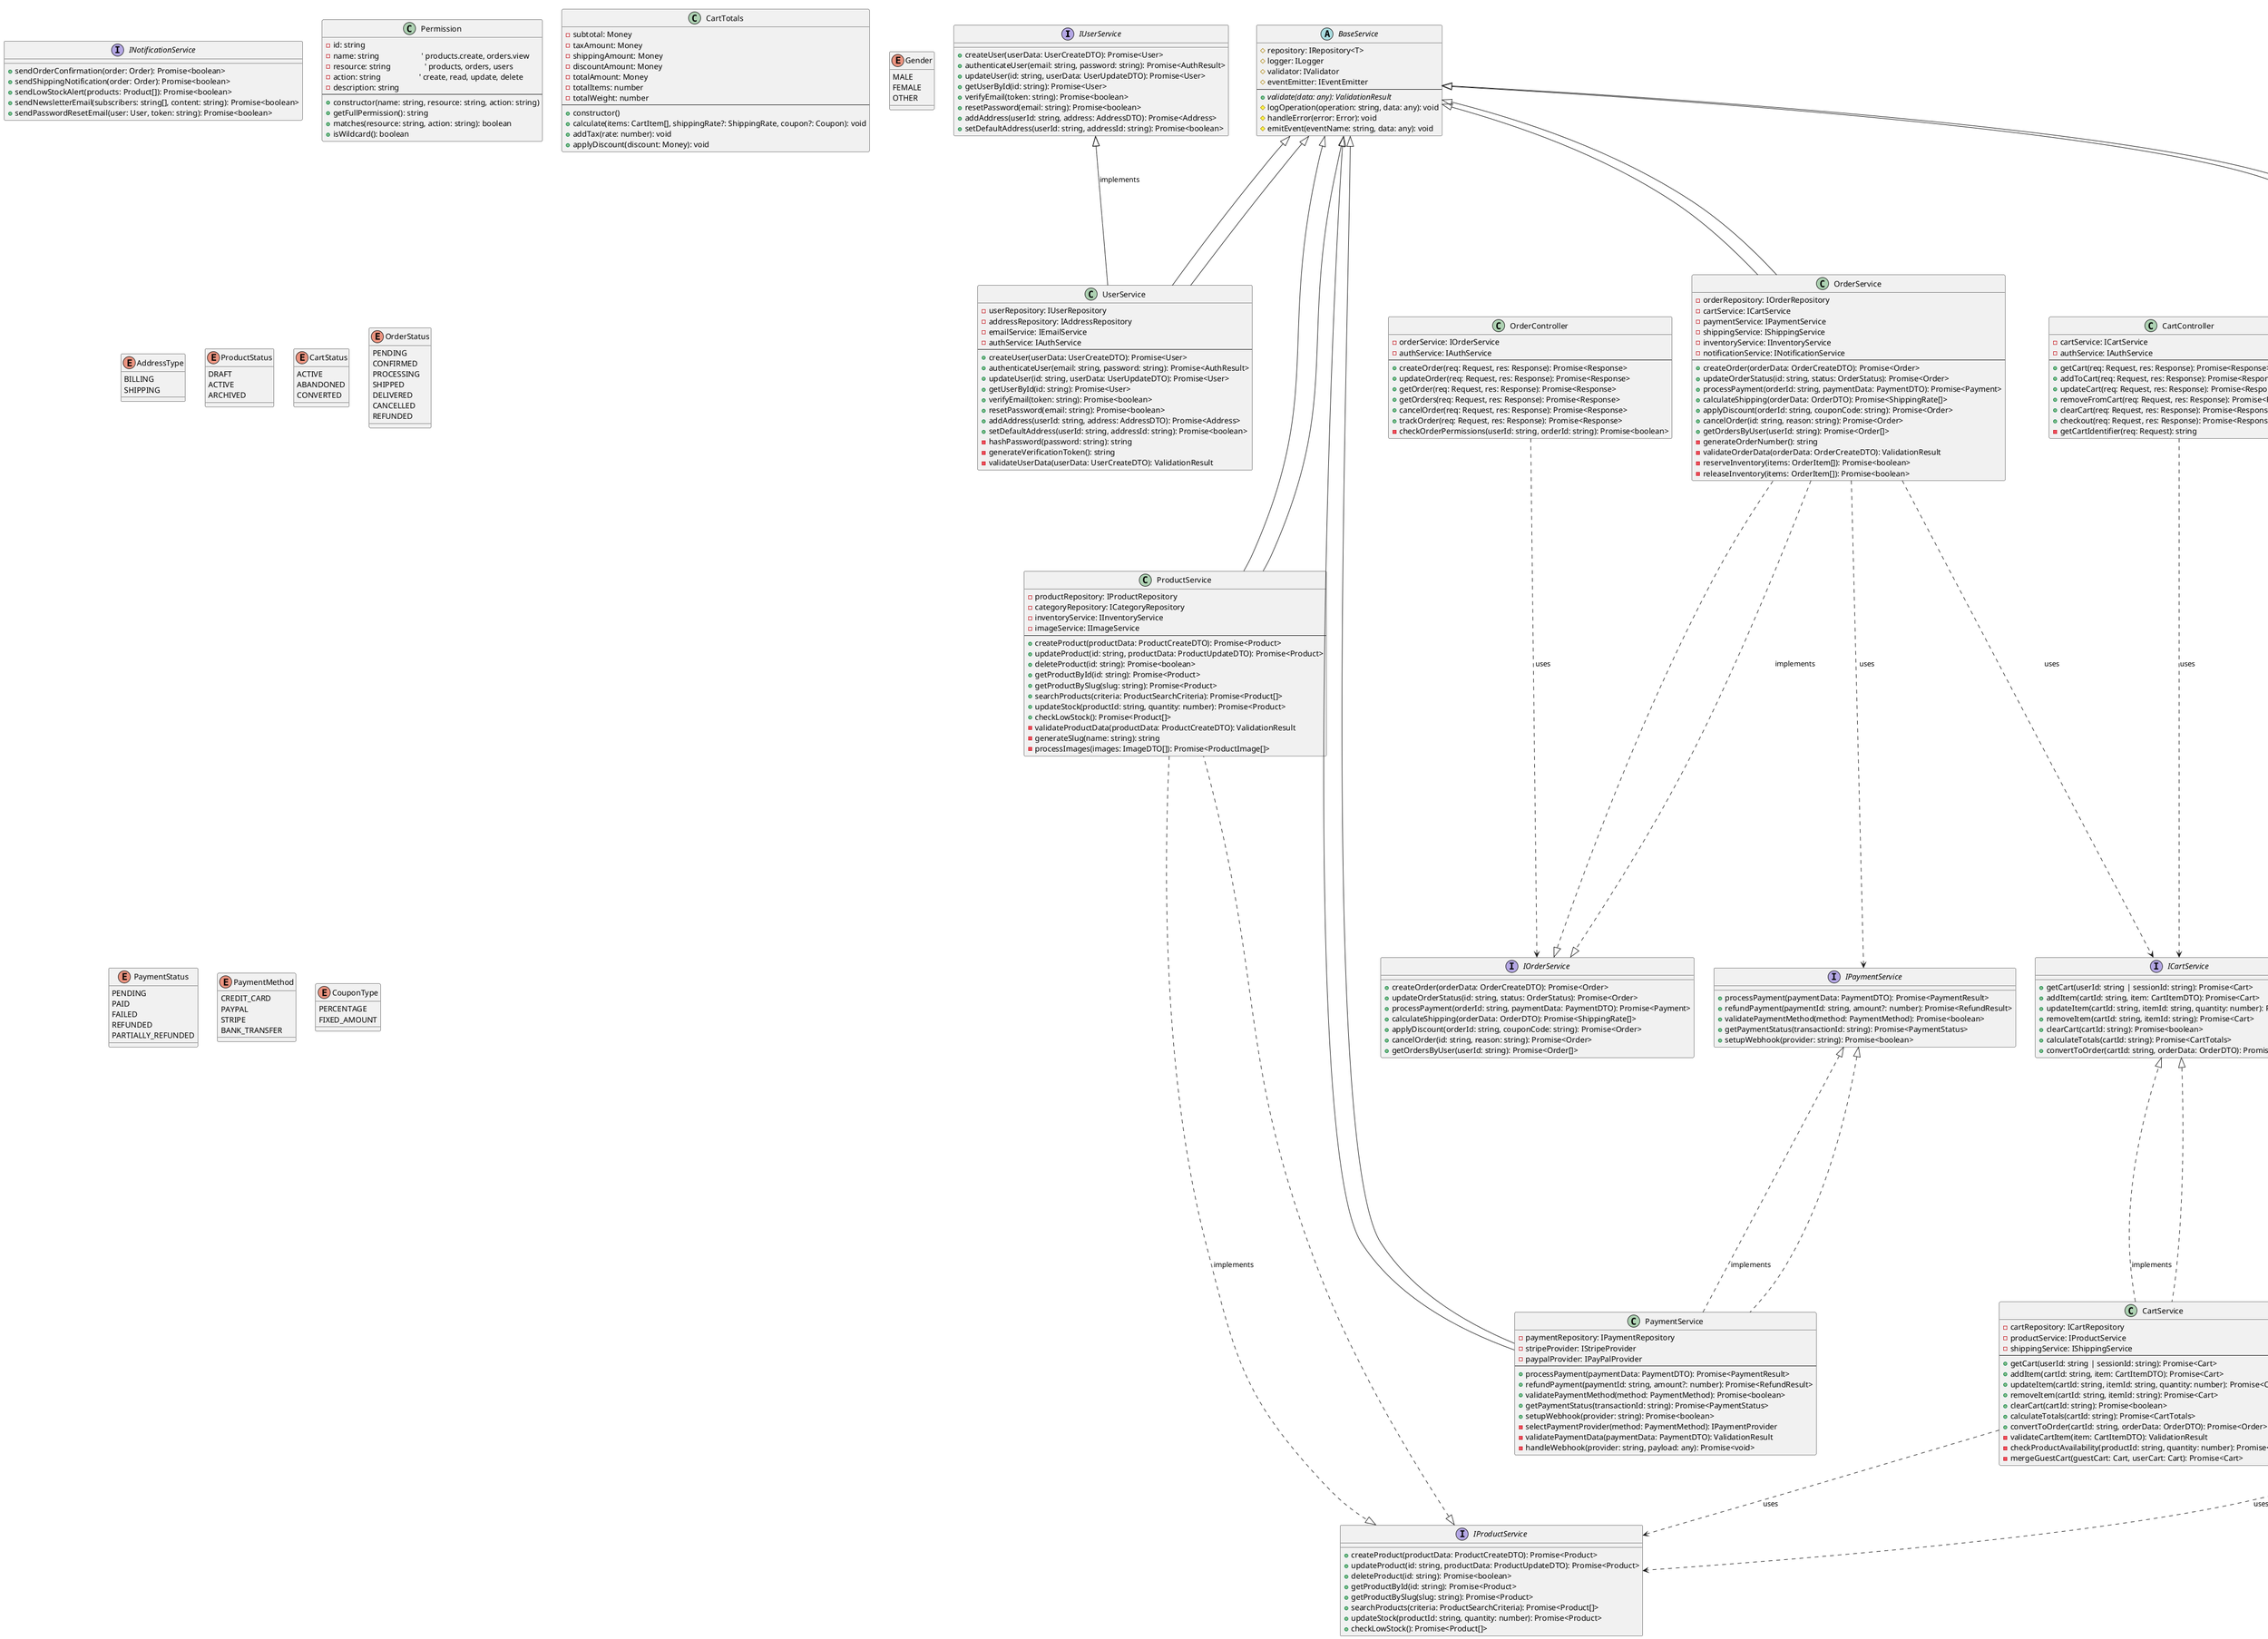 @startuml Class_Diagram_Ecommerce_System

!define ABSTRACT abstract class
!define INTERFACE interface

' ===== COMENTARIO DESCRIPTIVO =====
' Sistema E-commerce - Diagrama de Clases
' Arquitectura orientada a objetos diseñada para:
' - Gestión completa de productos y catálogo
' - Carrito de compras y procesamiento de órdenes
' - Sistema de usuarios con roles granulares
' - Integración con múltiples gateways de pago
' - Gestión de inventario y stock
' - Sistema de promociones y cupones
' - Reviews y wishlist
' - Configuración flexible de envíos
' Patrones aplicados: Repository, Service Layer, Factory, Observer, Strategy

' ===== INTERFACES DE SERVICIOS =====

INTERFACE IUserService {
  ' Gestión completa de usuarios y autenticación
  +createUser(userData: UserCreateDTO): Promise<User>
  +authenticateUser(email: string, password: string): Promise<AuthResult>
  +updateUser(id: string, userData: UserUpdateDTO): Promise<User>
  +getUserById(id: string): Promise<User>
  +verifyEmail(token: string): Promise<boolean>
  +resetPassword(email: string): Promise<boolean>
  +addAddress(userId: string, address: AddressDTO): Promise<Address>
  +setDefaultAddress(userId: string, addressId: string): Promise<boolean>
}

INTERFACE IProductService {
  ' Gestión del catálogo de productos
  +createProduct(productData: ProductCreateDTO): Promise<Product>
  +updateProduct(id: string, productData: ProductUpdateDTO): Promise<Product>
  +deleteProduct(id: string): Promise<boolean>
  +getProductById(id: string): Promise<Product>
  +getProductBySlug(slug: string): Promise<Product>
  +searchProducts(criteria: ProductSearchCriteria): Promise<Product[]>
  +updateStock(productId: string, quantity: number): Promise<Product>
  +checkLowStock(): Promise<Product[]>
}

INTERFACE IOrderService {
  ' Procesamiento completo de órdenes
  +createOrder(orderData: OrderCreateDTO): Promise<Order>
  +updateOrderStatus(id: string, status: OrderStatus): Promise<Order>
  +processPayment(orderId: string, paymentData: PaymentDTO): Promise<Payment>
  +calculateShipping(orderData: OrderDTO): Promise<ShippingRate[]>
  +applyDiscount(orderId: string, couponCode: string): Promise<Order>
  +cancelOrder(id: string, reason: string): Promise<Order>
  +getOrdersByUser(userId: string): Promise<Order[]>
}

INTERFACE ICartService {
  ' Gestión del carrito de compras
  +getCart(userId: string | sessionId: string): Promise<Cart>
  +addItem(cartId: string, item: CartItemDTO): Promise<Cart>
  +updateItem(cartId: string, itemId: string, quantity: number): Promise<Cart>
  +removeItem(cartId: string, itemId: string): Promise<Cart>
  +clearCart(cartId: string): Promise<boolean>
  +calculateTotals(cartId: string): Promise<CartTotals>
  +convertToOrder(cartId: string, orderData: OrderDTO): Promise<Order>
}

INTERFACE IPaymentService {
  ' Integración con múltiples gateways de pago
  +processPayment(paymentData: PaymentDTO): Promise<PaymentResult>
  +refundPayment(paymentId: string, amount?: number): Promise<RefundResult>
  +validatePaymentMethod(method: PaymentMethod): Promise<boolean>
  +getPaymentStatus(transactionId: string): Promise<PaymentStatus>
  +setupWebhook(provider: string): Promise<boolean>
}

INTERFACE INotificationService {
  ' Sistema de notificaciones por email
  +sendOrderConfirmation(order: Order): Promise<boolean>
  +sendShippingNotification(order: Order): Promise<boolean>
  +sendLowStockAlert(products: Product[]): Promise<boolean>
  +sendNewsletterEmail(subscribers: string[], content: string): Promise<boolean>
  +sendPasswordResetEmail(user: User, token: string): Promise<boolean>
}

' ===== CLASES ABSTRACTAS BASE =====

ABSTRACT BaseEntity {
  ' Clase base para todas las entidades del sistema
  #id: string
  #createdAt: Date
  #updatedAt: Date
  #isActive: boolean
  --
  +getId(): string
  +getCreatedAt(): Date
  +getUpdatedAt(): Date
  +setUpdatedAt(date: Date): void
  +activate(): void
  +deactivate(): void
  +isActiveEntity(): boolean
  #{abstract} validate(): ValidationResult
}

ABSTRACT BaseService {
  ' Clase base para todos los servicios
  #repository: IRepository<T>
  #logger: ILogger
  #validator: IValidator
  #eventEmitter: IEventEmitter
  --
  +{abstract} validate(data: any): ValidationResult
  #logOperation(operation: string, data: any): void
  #handleError(error: Error): void
  #emitEvent(eventName: string, data: any): void
}

' ===== ENTIDADES DE DOMINIO =====

class User extends BaseEntity {
  ' Usuario del sistema con autenticación completa
  -email: string
  -passwordHash: string
  -firstName: string
  -lastName: string
  -phone: string
  -dateOfBirth: Date
  -gender: Gender
  -emailVerified: boolean
  -lastLoginAt: Date
  -roles: Role[]
  -addresses: Address[]
  -orders: Order[]
  -carts: Cart[]
  -wishlists: Wishlist[]
  -reviews: Review[]
  --
  +constructor(userData: UserCreateDTO)
  +getFullName(): string
  +updateProfile(data: UserUpdateDTO): void
  +verifyEmail(): void
  +updateLastLogin(): void
  +hashPassword(password: string): void
  +validatePassword(password: string): boolean
  +hasRole(roleName: string): boolean
  +assignRole(role: Role): void
  +removeRole(roleId: string): void
  +getPermissions(): Permission[]
  +addAddress(address: Address): void
  +setDefaultAddress(addressId: string): void
  +getDefaultAddress(type: AddressType): Address
  +canPurchase(): boolean
  +getTotalSpent(): Money
}

class Role extends BaseEntity {
  ' Roles del sistema con permisos granulares
  -name: string                     ' admin, customer, manager
  -description: string
  -permissions: Permission[]
  --
  +constructor(name: string, description: string)
  +addPermission(permission: Permission): void
  +removePermission(permissionId: string): void
  +hasPermission(permission: string): boolean
  +getPermissionNames(): string[]
  +isAdminRole(): boolean
  +isCustomerRole(): boolean
}

class Permission {
  ' Permisos granulares del sistema
  -id: string
  -name: string                     ' products.create, orders.view
  -resource: string                 ' products, orders, users
  -action: string                   ' create, read, update, delete
  -description: string
  --
  +constructor(name: string, resource: string, action: string)
  +getFullPermission(): string
  +matches(resource: string, action: string): boolean
  +isWildcard(): boolean
}

class Address extends BaseEntity {
  ' Direcciones de facturación y envío
  -userId: string
  -type: AddressType               ' billing, shipping
  -firstName: string
  -lastName: string
  -company: string
  -addressLine1: string
  -addressLine2: string
  -city: string
  -state: string
  -postalCode: string
  -country: string
  -phone: string
  -isDefault: boolean
  --
  +constructor(addressData: AddressDTO)
  +getFullName(): string
  +getFullAddress(): string
  +isValidAddress(): boolean
  +setAsDefault(): void
  +formatForShipping(): ShippingAddress
}

class Category extends BaseEntity {
  ' Categorías jerárquicas de productos
  -name: string
  -slug: string
  -description: string
  -parentId: string
  -imageUrl: string
  -metaTitle: string
  -metaDescription: string
  -sortOrder: number
  -subcategories: Category[]
  -products: Product[]
  --
  +constructor(categoryData: CategoryCreateDTO)
  +addSubcategory(category: Category): void
  +removeSubcategory(categoryId: string): void
  +hasSubcategories(): boolean
  +getProductCount(): number
  +generateSlug(): string
  +getFullPath(): string
  +isParentOf(categoryId: string): boolean
}

class Product extends BaseEntity {
  ' Producto del catálogo con variantes
  -name: string
  -slug: string
  -description: string
  -shortDescription: string
  -sku: string
  -categoryId: string
  -price: Money
  -comparePrice: Money
  -costPrice: Money
  -trackQuantity: boolean
  -quantity: number
  -lowStockThreshold: number
  -weight: number
  -dimensions: ProductDimensions
  -requiresShipping: boolean
  -taxable: boolean
  -taxRate: number
  -status: ProductStatus
  -featured: boolean
  -metaTitle: string
  -metaDescription: string
  -tags: string[]
  -images: ProductImage[]
  -variants: ProductVariant[]
  -reviews: Review[]
  --
  +constructor(productData: ProductCreateDTO)
  +updateStock(quantity: number): void
  +checkStock(requestedQuantity: number): boolean
  +isLowStock(): boolean
  +isInStock(): boolean
  +addImage(image: ProductImage): void
  +setPrimaryImage(imageId: string): void
  +addVariant(variant: ProductVariant): void
  +getVariantByOptions(options: VariantOptions): ProductVariant
  +calculatePrice(variantId?: string): Money
  +getAverageRating(): number
  +getTotalReviews(): number
  +generateSlug(): string
  +isPublished(): boolean
  +canBePurchased(): boolean
}

class ProductVariant extends BaseEntity {
  ' Variantes de producto (talla, color, etc.)
  -productId: string
  -variantName: string
  -sku: string
  -price: Money
  -comparePrice: Money
  -costPrice: Money
  -quantity: number
  -weight: number
  -imageUrl: string
  -variantOptions: VariantOptions   ' {size: "L", color: "Red"}
  --
  +constructor(variantData: VariantCreateDTO)
  +updateStock(quantity: number): void
  +isInStock(): boolean
  +getOptionValue(optionName: string): string
  +calculatePrice(): Money
  +getDisplayName(): string
}

class Cart extends BaseEntity {
  ' Carrito de compras persistente
  -userId: string
  -sessionId: string
  -status: CartStatus              ' active, abandoned, converted
  -totalItems: number
  -totalAmount: Money
  -expiresAt: Date
  -items: CartItem[]
  --
  +constructor(userId?: string, sessionId?: string)
  +addItem(product: Product, variant?: ProductVariant, quantity: number): CartItem
  +updateItem(itemId: string, quantity: number): void
  +removeItem(itemId: string): void
  +clearCart(): void
  +calculateTotals(): CartTotals
  +isExpired(): boolean
  +isEmpty(): boolean
  +getTotalWeight(): number
  +canCheckout(): boolean
  +convertToOrder(): OrderDTO
  +mergeWith(otherCart: Cart): void
}

class CartItem extends BaseEntity {
  ' Item individual del carrito
  -cartId: string
  -productId: string
  -variantId: string
  -quantity: number
  -unitPrice: Money
  -totalPrice: Money
  -product: Product
  -variant: ProductVariant
  --
  +constructor(product: Product, variant: ProductVariant, quantity: number)
  +updateQuantity(newQuantity: number): void
  +calculateTotal(): Money
  +isValid(): boolean                ' Verifica si el producto aún existe
  +getDisplayName(): string
  +canIncrease(): boolean            ' Verifica stock disponible
}

class Order extends BaseEntity {
  ' Orden de compra completa
  -orderNumber: string
  -userId: string
  -email: string
  -status: OrderStatus             ' pending, confirmed, processing, shipped, delivered, cancelled
  -paymentStatus: PaymentStatus    ' pending, paid, failed, refunded
  -fulfillmentStatus: FulfillmentStatus ' unfulfilled, partially_fulfilled, fulfilled
  -subtotal: Money
  -taxAmount: Money
  -shippingAmount: Money
  -discountAmount: Money
  -totalAmount: Money
  -currency: string
  -billingAddress: Address
  -shippingAddress: Address
  -shippingMethod: string
  -trackingNumber: string
  -notes: string
  -processedAt: Date
  -shippedAt: Date
  -deliveredAt: Date
  -cancelledAt: Date
  -cancellationReason: string
  -items: OrderItem[]
  -payments: Payment[]
  -couponsUsed: CouponUsage[]
  --
  +constructor(orderData: OrderCreateDTO)
  +generateOrderNumber(): string
  +addItem(product: Product, variant: ProductVariant, quantity: number): OrderItem
  +calculateSubtotal(): Money
  +calculateTax(): Money
  +calculateShipping(): Money
  +calculateTotal(): Money
  +applyCoupon(coupon: Coupon): void
  +processPayment(payment: Payment): void
  +confirm(): void
  +ship(trackingNumber: string): void
  +deliver(): void
  +cancel(reason: string): void
  +canBeCancelled(): boolean
  +canBeRefunded(): boolean
  +getEstimatedDelivery(): Date
  +updateFulfillmentStatus(): void
}

class OrderItem extends BaseEntity {
  ' Item individual de la orden
  -orderId: string
  -productId: string
  -variantId: string
  -productName: string             ' Preservado histórico
  -productSku: string              ' Preservado histórico
  -variantDetails: VariantOptions  ' Preservado histórico
  -quantity: number
  -unitPrice: Money
  -totalPrice: Money
  --
  +constructor(product: Product, variant: ProductVariant, quantity: number)
  +calculateTotal(): Money
  +getDisplayName(): string
  +canBeRefunded(): boolean
}

class Payment extends BaseEntity {
  ' Transacción de pago
  -orderId: string
  -paymentMethod: PaymentMethod    ' credit_card, paypal, stripe
  -paymentProvider: string         ' stripe, paypal
  -transactionId: string
  -gatewayTransactionId: string
  -amount: Money
  -currency: string
  -status: PaymentStatus
  -gatewayResponse: PaymentResponse
  -processedAt: Date
  --
  +constructor(paymentData: PaymentDTO)
  +process(): PaymentResult
  +refund(amount?: Money): RefundResult
  +isSuccessful(): boolean
  +canBeRefunded(): boolean
  +getRefundableAmount(): Money
}

class Coupon extends BaseEntity {
  ' Cupones de descuento
  -code: string                    ' SAVE20, WELCOME10
  -name: string
  -description: string
  -type: CouponType               ' percentage, fixed_amount
  -value: number                  ' 20 para 20% o 10.00 para $10
  -minimumAmount: Money
  -maximumDiscount: Money
  -usageLimit: number
  -usageCount: number
  -userUsageLimit: number
  -startsAt: Date
  -expiresAt: Date
  -usages: CouponUsage[]
  --
  +constructor(couponData: CouponCreateDTO)
  +isValid(): boolean
  +isExpired(): boolean
  +canBeUsed(): boolean
  +canBeUsedByUser(userId: string): boolean
  +calculateDiscount(amount: Money): Money
  +incrementUsage(): void
  +getUsageByUser(userId: string): number
}

class Review extends BaseEntity {
  ' Reseñas de productos
  -productId: string
  -userId: string
  -orderId: string
  -rating: number                  ' 1-5 estrellas
  -title: string
  -reviewText: string
  -isVerifiedPurchase: boolean
  -isApproved: boolean
  -helpfulVotes: number
  --
  +constructor(reviewData: ReviewCreateDTO)
  +approve(): void
  +reject(): void
  +addHelpfulVote(): void
  +isValidRating(): boolean
  +canBeEdited(): boolean
}

class Wishlist extends BaseEntity {
  ' Lista de deseos del usuario
  -userId: string
  -name: string                    ' "My Wishlist", "Birthday List"
  -isPublic: boolean
  -items: WishlistItem[]
  --
  +constructor(userId: string, name: string)
  +addItem(product: Product, variant?: ProductVariant): WishlistItem
  +removeItem(itemId: string): void
  +hasProduct(productId: string): boolean
  +moveToCart(itemId: string, cart: Cart): void
  +shareUrl(): string
}

' ===== VALUE OBJECTS =====

class Money {
  ' Objeto de valor para manejo de dinero
  -amount: number
  -currency: string
  --
  +constructor(amount: number, currency: string)
  +add(money: Money): Money
  +subtract(money: Money): Money
  +multiply(factor: number): Money
  +divide(factor: number): Money
  +isZero(): boolean
  +isPositive(): boolean
  +format(): string                ' "$10.99"
  +equals(money: Money): boolean
  +convertTo(currency: string): Money
}

class ProductDimensions {
  ' Dimensiones físicas del producto
  -length: number                  ' cm
  -width: number                   ' cm
  -height: number                  ' cm
  --
  +constructor(length: number, width: number, height: number)
  +getVolume(): number
  +toString(): string
}

class CartTotals {
  ' Totales calculados del carrito
  -subtotal: Money
  -taxAmount: Money
  -shippingAmount: Money
  -discountAmount: Money
  -totalAmount: Money
  -totalItems: number
  -totalWeight: number
  --
  +constructor()
  +calculate(items: CartItem[], shippingRate?: ShippingRate, coupon?: Coupon): void
  +addTax(rate: number): void
  +applyDiscount(discount: Money): void
}

' ===== ENUMS =====

enum Gender {
  MALE
  FEMALE
  OTHER
}

enum AddressType {
  BILLING
  SHIPPING
}

enum ProductStatus {
  DRAFT
  ACTIVE
  ARCHIVED
}

enum CartStatus {
  ACTIVE
  ABANDONED
  CONVERTED
}

enum OrderStatus {
  PENDING
  CONFIRMED
  PROCESSING
  SHIPPED
  DELIVERED
  CANCELLED
  REFUNDED
}

enum PaymentStatus {
  PENDING
  PAID
  FAILED
  REFUNDED
  PARTIALLY_REFUNDED
}

enum PaymentMethod {
  CREDIT_CARD
  PAYPAL
  STRIPE
  BANK_TRANSFER
}

enum CouponType {
  PERCENTAGE
  FIXED_AMOUNT
}

' ===== SERVICIOS DE APLICACIÓN =====

class UserService extends BaseService implements IUserService {
  ' Servicio de gestión de usuarios
  -userRepository: IUserRepository
  -addressRepository: IAddressRepository
  -emailService: IEmailService
  -authService: IAuthService
  --
  +createUser(userData: UserCreateDTO): Promise<User>
  +authenticateUser(email: string, password: string): Promise<AuthResult>
  +updateUser(id: string, userData: UserUpdateDTO): Promise<User>
  +getUserById(id: string): Promise<User>
  +verifyEmail(token: string): Promise<boolean>
  +resetPassword(email: string): Promise<boolean>
  +addAddress(userId: string, address: AddressDTO): Promise<Address>
  +setDefaultAddress(userId: string, addressId: string): Promise<boolean>
  -hashPassword(password: string): string
  -generateVerificationToken(): string
  -validateUserData(userData: UserCreateDTO): ValidationResult
}

class ProductService extends BaseService implements IProductService {
  ' Servicio de gestión de productos
  -productRepository: IProductRepository
  -categoryRepository: ICategoryRepository
  -inventoryService: IInventoryService
  -imageService: IImageService
  --
  +createProduct(productData: ProductCreateDTO): Promise<Product>
  +updateProduct(id: string, productData: ProductUpdateDTO): Promise<Product>
  +deleteProduct(id: string): Promise<boolean>
  +getProductById(id: string): Promise<Product>
  +getProductBySlug(slug: string): Promise<Product>
  +searchProducts(criteria: ProductSearchCriteria): Promise<Product[]>
  +updateStock(productId: string, quantity: number): Promise<Product>
  +checkLowStock(): Promise<Product[]>
  -validateProductData(productData: ProductCreateDTO): ValidationResult
  -generateSlug(name: string): string
  -processImages(images: ImageDTO[]): Promise<ProductImage[]>
}

class OrderService extends BaseService implements IOrderService {
  ' Servicio de procesamiento de órdenes
  -orderRepository: IOrderRepository
  -cartService: ICartService
  -paymentService: IPaymentService
  -shippingService: IShippingService
  -inventoryService: IInventoryService
  -notificationService: INotificationService
  --
  +createOrder(orderData: OrderCreateDTO): Promise<Order>
  +updateOrderStatus(id: string, status: OrderStatus): Promise<Order>
  +processPayment(orderId: string, paymentData: PaymentDTO): Promise<Payment>
  +calculateShipping(orderData: OrderDTO): Promise<ShippingRate[]>
  +applyDiscount(orderId: string, couponCode: string): Promise<Order>
  +cancelOrder(id: string, reason: string): Promise<Order>
  +getOrdersByUser(userId: string): Promise<Order[]>
  -generateOrderNumber(): string
  -validateOrderData(orderData: OrderCreateDTO): ValidationResult
  -reserveInventory(items: OrderItem[]): Promise<boolean>
  -releaseInventory(items: OrderItem[]): Promise<boolean>
}

class CartService extends BaseService implements ICartService {
  ' Servicio de gestión del carrito
  -cartRepository: ICartRepository
  -productService: IProductService
  -shippingService: IShippingService
  --
  +getCart(userId: string | sessionId: string): Promise<Cart>
  +addItem(cartId: string, item: CartItemDTO): Promise<Cart>
  +updateItem(cartId: string, itemId: string, quantity: number): Promise<Cart>
  +removeItem(cartId: string, itemId: string): Promise<Cart>
  +clearCart(cartId: string): Promise<boolean>
  +calculateTotals(cartId: string): Promise<CartTotals>
  +convertToOrder(cartId: string, orderData: OrderDTO): Promise<Order>
  -validateCartItem(item: CartItemDTO): ValidationResult
  -checkProductAvailability(productId: string, quantity: number): Promise<boolean>
  -mergeGuestCart(guestCart: Cart, userCart: Cart): Promise<Cart>
}

class PaymentService extends BaseService implements IPaymentService {
  ' Servicio de procesamiento de pagos
  -paymentRepository: IPaymentRepository
  -stripeProvider: IStripeProvider
  -paypalProvider: IPayPalProvider
  --
  +processPayment(paymentData: PaymentDTO): Promise<PaymentResult>
  +refundPayment(paymentId: string, amount?: number): Promise<RefundResult>
  +validatePaymentMethod(method: PaymentMethod): Promise<boolean>
  +getPaymentStatus(transactionId: string): Promise<PaymentStatus>
  +setupWebhook(provider: string): Promise<boolean>
  -selectPaymentProvider(method: PaymentMethod): IPaymentProvider
  -validatePaymentData(paymentData: PaymentDTO): ValidationResult
  -handleWebhook(provider: string, payload: any): Promise<void>
}

' ===== CONTROLADORES =====

class ProductController {
  ' Controlador de productos para API REST
  -productService: IProductService
  -authService: IAuthService
  --
  +createProduct(req: Request, res: Response): Promise<Response>
  +updateProduct(req: Request, res: Response): Promise<Response>
  +deleteProduct(req: Request, res: Response): Promise<Response>
  +getProduct(req: Request, res: Response): Promise<Response>
  +getProducts(req: Request, res: Response): Promise<Response>
  +searchProducts(req: Request, res: Response): Promise<Response>
  +updateStock(req: Request, res: Response): Promise<Response>
  -validatePermissions(userId: string, action: string): Promise<boolean>
}

class OrderController {
  ' Controlador de órdenes para API REST
  -orderService: IOrderService
  -authService: IAuthService
  --
  +createOrder(req: Request, res: Response): Promise<Response>
  +updateOrder(req: Request, res: Response): Promise<Response>
  +getOrder(req: Request, res: Response): Promise<Response>
  +getOrders(req: Request, res: Response): Promise<Response>
  +cancelOrder(req: Request, res: Response): Promise<Response>
  +trackOrder(req: Request, res: Response): Promise<Response>
  -checkOrderPermissions(userId: string, orderId: string): Promise<boolean>
}

class CartController {
  ' Controlador del carrito para API REST
  -cartService: ICartService
  -authService: IAuthService
  --
  +getCart(req: Request, res: Response): Promise<Response>
  +addToCart(req: Request, res: Response): Promise<Response>
  +updateCart(req: Request, res: Response): Promise<Response>
  +removeFromCart(req: Request, res: Response): Promise<Response>
  +clearCart(req: Request, res: Response): Promise<Response>
  +checkout(req: Request, res: Response): Promise<Response>
  -getCartIdentifier(req: Request): string
}

' ===== RELACIONES =====

' Herencia
BaseEntity <|-- User
BaseEntity <|-- Product
BaseEntity <|-- Order
BaseEntity <|-- Cart
BaseEntity <|-- Category
BaseEntity <|-- Address
BaseEntity <|-- Payment
BaseEntity <|-- Coupon
BaseEntity <|-- Review
BaseEntity <|-- Wishlist

BaseService <|-- UserService
BaseService <|-- ProductService
BaseService <|-- OrderService
BaseService <|-- CartService
BaseService <|-- PaymentService

' Implementación de interfaces
UserService ..|> IUserService : implements
ProductService ..|> IProductService : implements
OrderService ..|> IOrderService : implements
CartService ..|> ICartService : implements
PaymentService ..|> IPaymentService : implements

' Relaciones de dominio
User ||--o{ Address : "tiene direcciones"
User ||--o{ Order : "realiza órdenes"
User ||--o{ Cart : "posee carritos"
User ||--o{ Wishlist : "tiene wishlists"
User ||--o{ Review : "escribe reseñas"
User ||--o{ Role : "tiene roles"

Product ||--o{ ProductVariant : "tiene variantes"
Product ||--o{ CartItem : "en carritos"
Product ||--o{ OrderItem : "en órdenes"
Product ||--o{ Review : "recibe reseñas"

Category ||--o{ Product : "contiene productos"
Category ||--o{ Category : "subcategorías"

Cart ||--o{ CartItem : "contiene items"
Order ||--o{ OrderItem : "contiene items"
Order ||--o{ Payment : "tiene pagos"

Coupon ||--o{ CouponUsage : "registra usos"

' Dependencias de servicios
ProductController ..> IProductService : uses
OrderController ..> IOrderService : uses
CartController ..> ICartService : uses

OrderService ..> ICartService : uses
OrderService ..> IPaymentService : uses
CartService ..> IProductService : uses

' Composición de value objects
Product *-- Money : "contiene precios"
Order *-- Money : "contiene totales"
Cart *-- Money : "contiene total"
Product *-- ProductDimensions : "contiene dimensiones"

@enduml